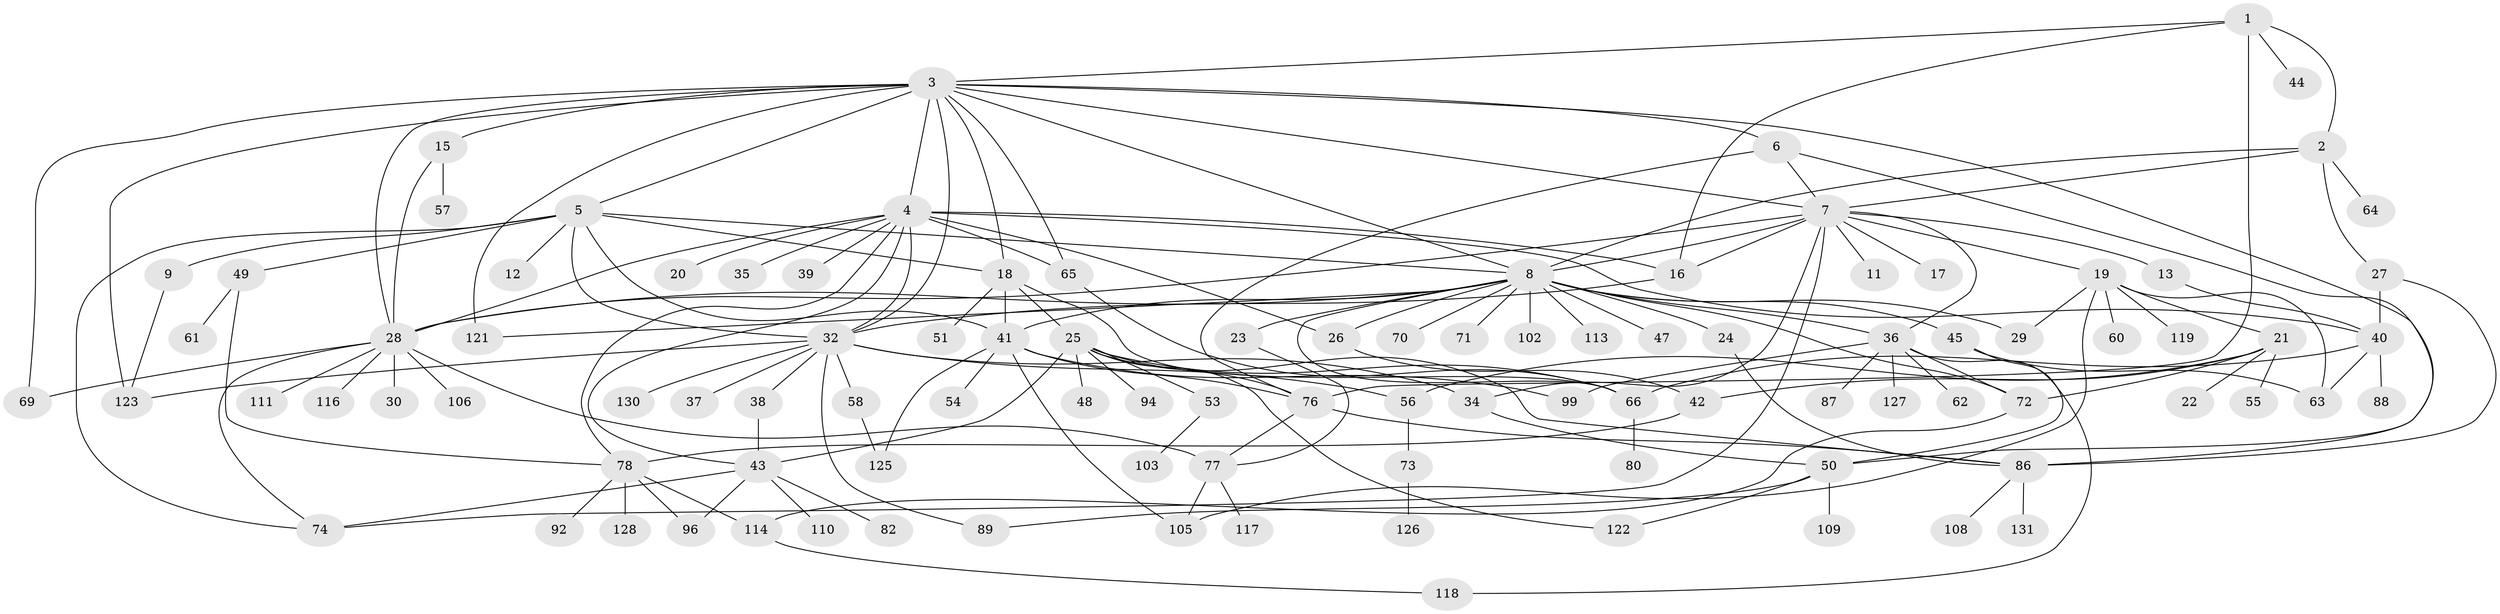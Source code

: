 // original degree distribution, {6: 0.022727272727272728, 5: 0.030303030303030304, 17: 0.015151515151515152, 11: 0.015151515151515152, 8: 0.015151515151515152, 4: 0.10606060606060606, 14: 0.007575757575757576, 2: 0.2196969696969697, 9: 0.007575757575757576, 1: 0.3787878787878788, 3: 0.13636363636363635, 7: 0.030303030303030304, 10: 0.007575757575757576, 13: 0.007575757575757576}
// Generated by graph-tools (version 1.1) at 2025/41/03/06/25 10:41:46]
// undirected, 101 vertices, 165 edges
graph export_dot {
graph [start="1"]
  node [color=gray90,style=filled];
  1 [super="+68"];
  2 [super="+93"];
  3 [super="+112"];
  4 [super="+31"];
  5 [super="+14"];
  6 [super="+83"];
  7 [super="+90"];
  8 [super="+10"];
  9 [super="+132"];
  11;
  12;
  13;
  15;
  16 [super="+81"];
  17 [super="+33"];
  18 [super="+124"];
  19 [super="+84"];
  20;
  21;
  22;
  23;
  24;
  25 [super="+95"];
  26 [super="+91"];
  27;
  28 [super="+100"];
  29;
  30;
  32 [super="+97"];
  34;
  35;
  36 [super="+129"];
  37;
  38;
  39;
  40 [super="+67"];
  41 [super="+79"];
  42 [super="+59"];
  43 [super="+52"];
  44;
  45 [super="+46"];
  47;
  48;
  49;
  50 [super="+107"];
  51;
  53;
  54;
  55;
  56;
  57;
  58;
  60;
  61;
  62;
  63 [super="+120"];
  64;
  65;
  66 [super="+75"];
  69;
  70;
  71;
  72 [super="+85"];
  73;
  74;
  76 [super="+98"];
  77 [super="+101"];
  78 [super="+115"];
  80;
  82;
  86 [super="+104"];
  87;
  88;
  89;
  92;
  94;
  96;
  99;
  102;
  103;
  105;
  106;
  108;
  109;
  110;
  111;
  113;
  114;
  116;
  117;
  118;
  119;
  121;
  122;
  123;
  125;
  126;
  127;
  128;
  130;
  131;
  1 -- 2;
  1 -- 3;
  1 -- 16;
  1 -- 44;
  1 -- 76;
  2 -- 8;
  2 -- 27;
  2 -- 64;
  2 -- 7;
  3 -- 4 [weight=2];
  3 -- 5;
  3 -- 6;
  3 -- 7;
  3 -- 8;
  3 -- 15;
  3 -- 18;
  3 -- 28;
  3 -- 32;
  3 -- 65;
  3 -- 69;
  3 -- 121;
  3 -- 123;
  3 -- 50;
  4 -- 16;
  4 -- 20;
  4 -- 28;
  4 -- 32;
  4 -- 35;
  4 -- 39;
  4 -- 43;
  4 -- 65;
  4 -- 40;
  4 -- 78;
  4 -- 26;
  5 -- 8 [weight=2];
  5 -- 9;
  5 -- 12;
  5 -- 32;
  5 -- 49;
  5 -- 74;
  5 -- 41;
  5 -- 18;
  6 -- 7;
  6 -- 76;
  6 -- 86;
  7 -- 11;
  7 -- 13;
  7 -- 17;
  7 -- 19;
  7 -- 28;
  7 -- 34;
  7 -- 36;
  7 -- 74;
  7 -- 8;
  7 -- 16;
  8 -- 26;
  8 -- 28;
  8 -- 41;
  8 -- 45 [weight=3];
  8 -- 47;
  8 -- 71;
  8 -- 102;
  8 -- 113;
  8 -- 70;
  8 -- 23;
  8 -- 24;
  8 -- 121;
  8 -- 29;
  8 -- 36;
  8 -- 72;
  8 -- 66;
  9 -- 123;
  13 -- 40;
  15 -- 57;
  15 -- 28;
  16 -- 32;
  18 -- 25;
  18 -- 41;
  18 -- 51;
  18 -- 66;
  19 -- 21;
  19 -- 60;
  19 -- 63;
  19 -- 105;
  19 -- 119;
  19 -- 29;
  21 -- 22;
  21 -- 42;
  21 -- 55;
  21 -- 56;
  21 -- 72;
  23 -- 77;
  24 -- 86;
  25 -- 43;
  25 -- 48;
  25 -- 53;
  25 -- 66;
  25 -- 86;
  25 -- 94;
  25 -- 122;
  25 -- 76;
  26 -- 42;
  27 -- 86;
  27 -- 40;
  28 -- 30;
  28 -- 69;
  28 -- 74;
  28 -- 77;
  28 -- 106;
  28 -- 116;
  28 -- 111;
  32 -- 34;
  32 -- 37;
  32 -- 38;
  32 -- 56;
  32 -- 58;
  32 -- 89;
  32 -- 123;
  32 -- 130;
  34 -- 50;
  36 -- 62;
  36 -- 72;
  36 -- 87;
  36 -- 118;
  36 -- 127;
  36 -- 99;
  38 -- 43;
  40 -- 88;
  40 -- 63;
  40 -- 66;
  41 -- 54;
  41 -- 76;
  41 -- 99;
  41 -- 125;
  41 -- 105;
  42 -- 78;
  43 -- 82;
  43 -- 96;
  43 -- 110;
  43 -- 74;
  45 -- 63;
  45 -- 50;
  49 -- 61;
  49 -- 78;
  50 -- 89;
  50 -- 122;
  50 -- 109;
  53 -- 103;
  56 -- 73;
  58 -- 125;
  65 -- 66;
  66 -- 80;
  72 -- 114;
  73 -- 126;
  76 -- 86;
  76 -- 77;
  77 -- 105;
  77 -- 117;
  78 -- 92;
  78 -- 96;
  78 -- 114;
  78 -- 128;
  86 -- 131;
  86 -- 108;
  114 -- 118;
}
